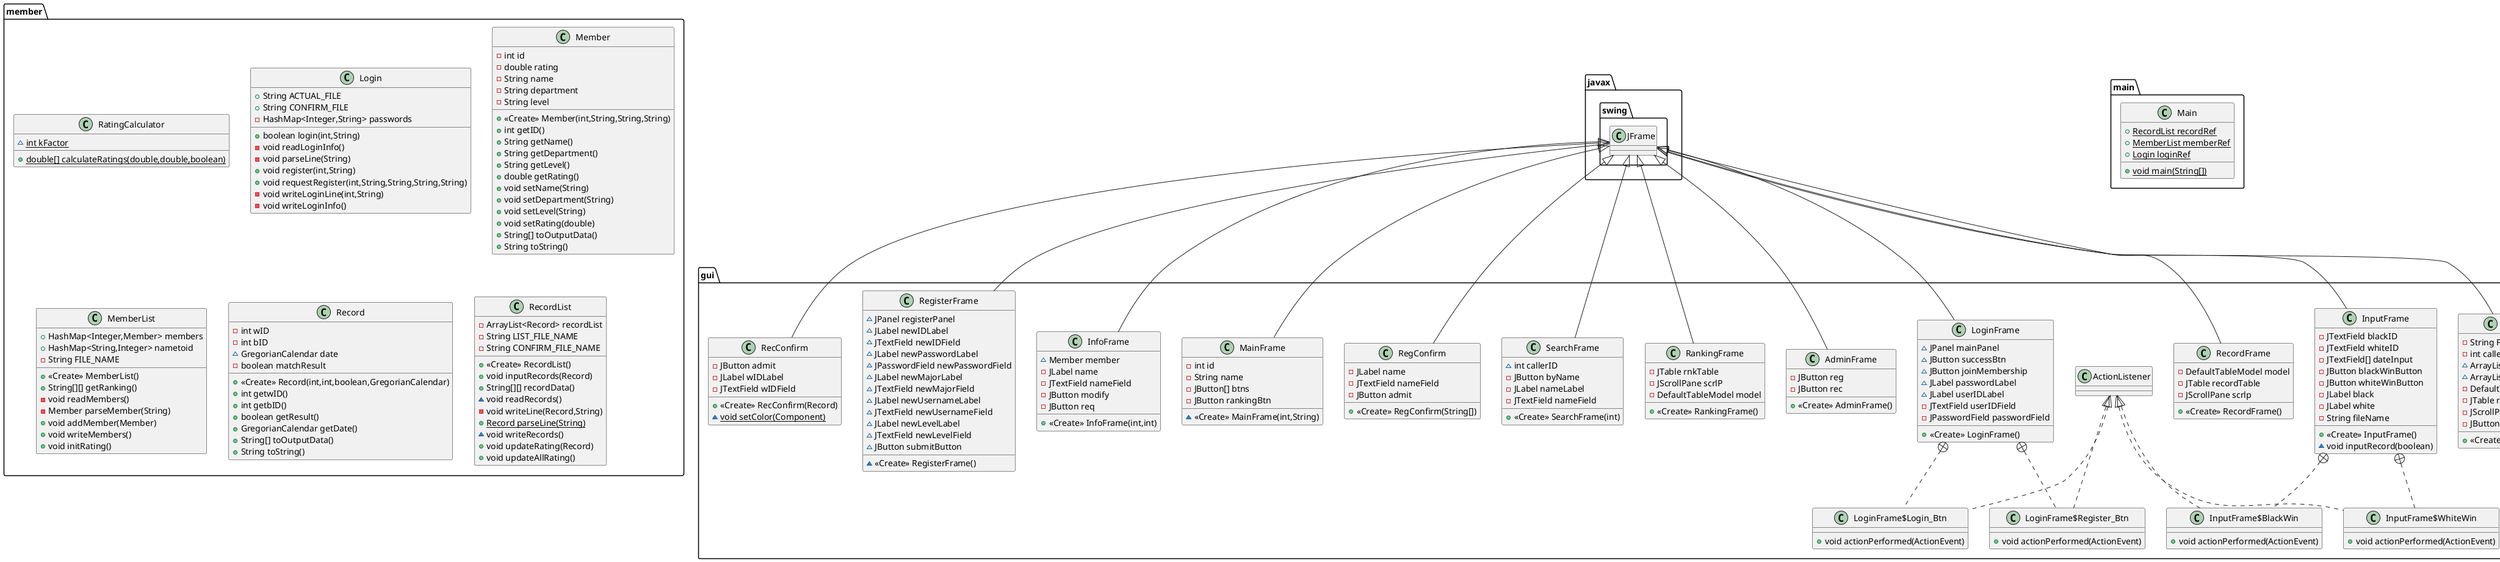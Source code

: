 @startuml
class member.RatingCalculator {
~ {static} int kFactor
+ {static} double[] calculateRatings(double,double,boolean)
}


class gui.MainFrame {
- int id
- String name
- JButton[] btns
- JButton rankingBtn
~ <<Create>> MainFrame(int,String)
}


class member.Login {
+ String ACTUAL_FILE
+ String CONFIRM_FILE
- HashMap<Integer,String> passwords
+ boolean login(int,String)
- void readLoginInfo()
- void parseLine(String)
+ void register(int,String)
+ void requestRegister(int,String,String,String,String)
- void writeLoginLine(int,String)
- void writeLoginInfo()
}


class member.Member {
- int id
- double rating
- String name
- String department
- String level
+ <<Create>> Member(int,String,String,String)
+ int getID()
+ String getName()
+ String getDepartment()
+ String getLevel()
+ double getRating()
+ void setName(String)
+ void setDepartment(String)
+ void setLevel(String)
+ void setRating(double)
+ String[] toOutputData()
+ String toString()
}


class member.MemberList {
+ HashMap<Integer,Member> members
+ HashMap<String,Integer> nametoid
- String FILE_NAME
+ <<Create>> MemberList()
+ String[][] getRanking()
- void readMembers()
- Member parseMember(String)
+ void addMember(Member)
+ void writeMembers()
+ void initRating()
}


class gui.LoginFrame {
~ JPanel mainPanel
~ JButton successBtn
~ JButton joinMembership
~ JLabel passwordLabel
~ JLabel userIDLabel
- JTextField userIDField
- JPasswordField passwordField
+ <<Create>> LoginFrame()
}


class gui.LoginFrame$Login_Btn {
+ void actionPerformed(ActionEvent)
}

class gui.LoginFrame$Register_Btn {
+ void actionPerformed(ActionEvent)
}

class gui.InfoFrame {
~ Member member
- JLabel name
- JTextField nameField
- JButton modify
- JButton req
+ <<Create>> InfoFrame(int,int)
}


class member.Record {
- int wID
- int bID
~ GregorianCalendar date
- boolean matchResult
+ <<Create>> Record(int,int,boolean,GregorianCalendar)
+ int getwID()
+ int getbID()
+ boolean getResult()
+ GregorianCalendar getDate()
+ String[] toOutputData()
+ String toString()
}


class main.Main {
+ {static} RecordList recordRef
+ {static} MemberList memberRef
+ {static} Login loginRef
+ {static} void main(String[])
}


class gui.RegisterFrame {
~ JPanel registerPanel
~ JLabel newIDLabel
~ JTextField newIDField
~ JLabel newPasswordLabel
~ JPasswordField newPasswordField
~ JLabel newMajorLabel
~ JTextField newMajorField
~ JLabel newUsernameLabel
~ JTextField newUsernameField
~ JLabel newLevelLabel
~ JTextField newLevelField
~ JButton submitButton
~ <<Create>> RegisterFrame()
}


class gui.RecConfirm {
- JButton admit
- JLabel wIDLabel
- JTextField wIDField
+ <<Create>> RecConfirm(Record)
~ {static} void setColor(Component)
}


class gui.AdminFrame {
- JButton reg
- JButton rec
+ <<Create>> AdminFrame()
}


class gui.InputFrame {
- JTextField blackID
- JTextField whiteID
- JTextField[] dateInput
- JButton blackWinButton
- JButton whiteWinButton
- JLabel black
- JLabel white
- String fileName
+ <<Create>> InputFrame()
~ void inputRecord(boolean)
}


class gui.InputFrame$BlackWin {
+ void actionPerformed(ActionEvent)
}

class gui.InputFrame$WhiteWin {
+ void actionPerformed(ActionEvent)
}

class gui.RankingFrame {
- JTable rnkTable
- JScrollPane scrlP
- DefaultTableModel model
+ <<Create>> RankingFrame()
}


class gui.SearchFrame {
~ int callerID
- JButton byName
- JLabel nameLabel
- JTextField nameField
+ <<Create>> SearchFrame(int)
}


class gui.RegConfirm {
- JLabel name
- JTextField nameField
- JButton admit
+ <<Create>> RegConfirm(String[])
}


class gui.GameFrame {
- String FILE_NAME
- int callerID
~ ArrayList<int[]> others
~ ArrayList<int[]> callers
- DefaultTableModel model
- JTable rnkTable
- JScrollPane scrlP
- JButton confirm
+ <<Create>> GameFrame(int)
}


class member.RecordList {
 - ArrayList<Record> recordList
 - String LIST_FILE_NAME
 - String CONFIRM_FILE_NAME
 + <<Create>> RecordList()
 + void inputRecords(Record)
 + String[][] recordData()
 ~ void readRecords()
 - void writeLine(Record,String)
 + {static} Record parseLine(String)
 ~ void writeRecords()
 + void updateRating(Record)
 + void updateAllRating()
 }


class gui.RecordFrame {
- DefaultTableModel model
- JTable recordTable
- JScrollPane scrlp
+ <<Create>> RecordFrame()
}




javax.swing.JFrame <|-- gui.MainFrame
javax.swing.JFrame <|-- gui.LoginFrame
gui.LoginFrame +.. gui.LoginFrame$Login_Btn
gui.ActionListener <|.. gui.LoginFrame$Login_Btn
gui.LoginFrame +.. gui.LoginFrame$Register_Btn
gui.ActionListener <|.. gui.LoginFrame$Register_Btn
javax.swing.JFrame <|-- gui.InfoFrame
javax.swing.JFrame <|-- gui.RegisterFrame
javax.swing.JFrame <|-- gui.RecConfirm
javax.swing.JFrame <|-- gui.AdminFrame
javax.swing.JFrame <|-- gui.InputFrame
gui.InputFrame +.. gui.InputFrame$BlackWin
gui.ActionListener <|.. gui.InputFrame$BlackWin
gui.InputFrame +.. gui.InputFrame$WhiteWin
gui.ActionListener <|.. gui.InputFrame$WhiteWin
javax.swing.JFrame <|-- gui.RankingFrame
javax.swing.JFrame <|-- gui.SearchFrame
javax.swing.JFrame <|-- gui.RegConfirm
javax.swing.JFrame <|-- gui.GameFrame
javax.swing.JFrame <|-- gui.RecordFrame
@enduml